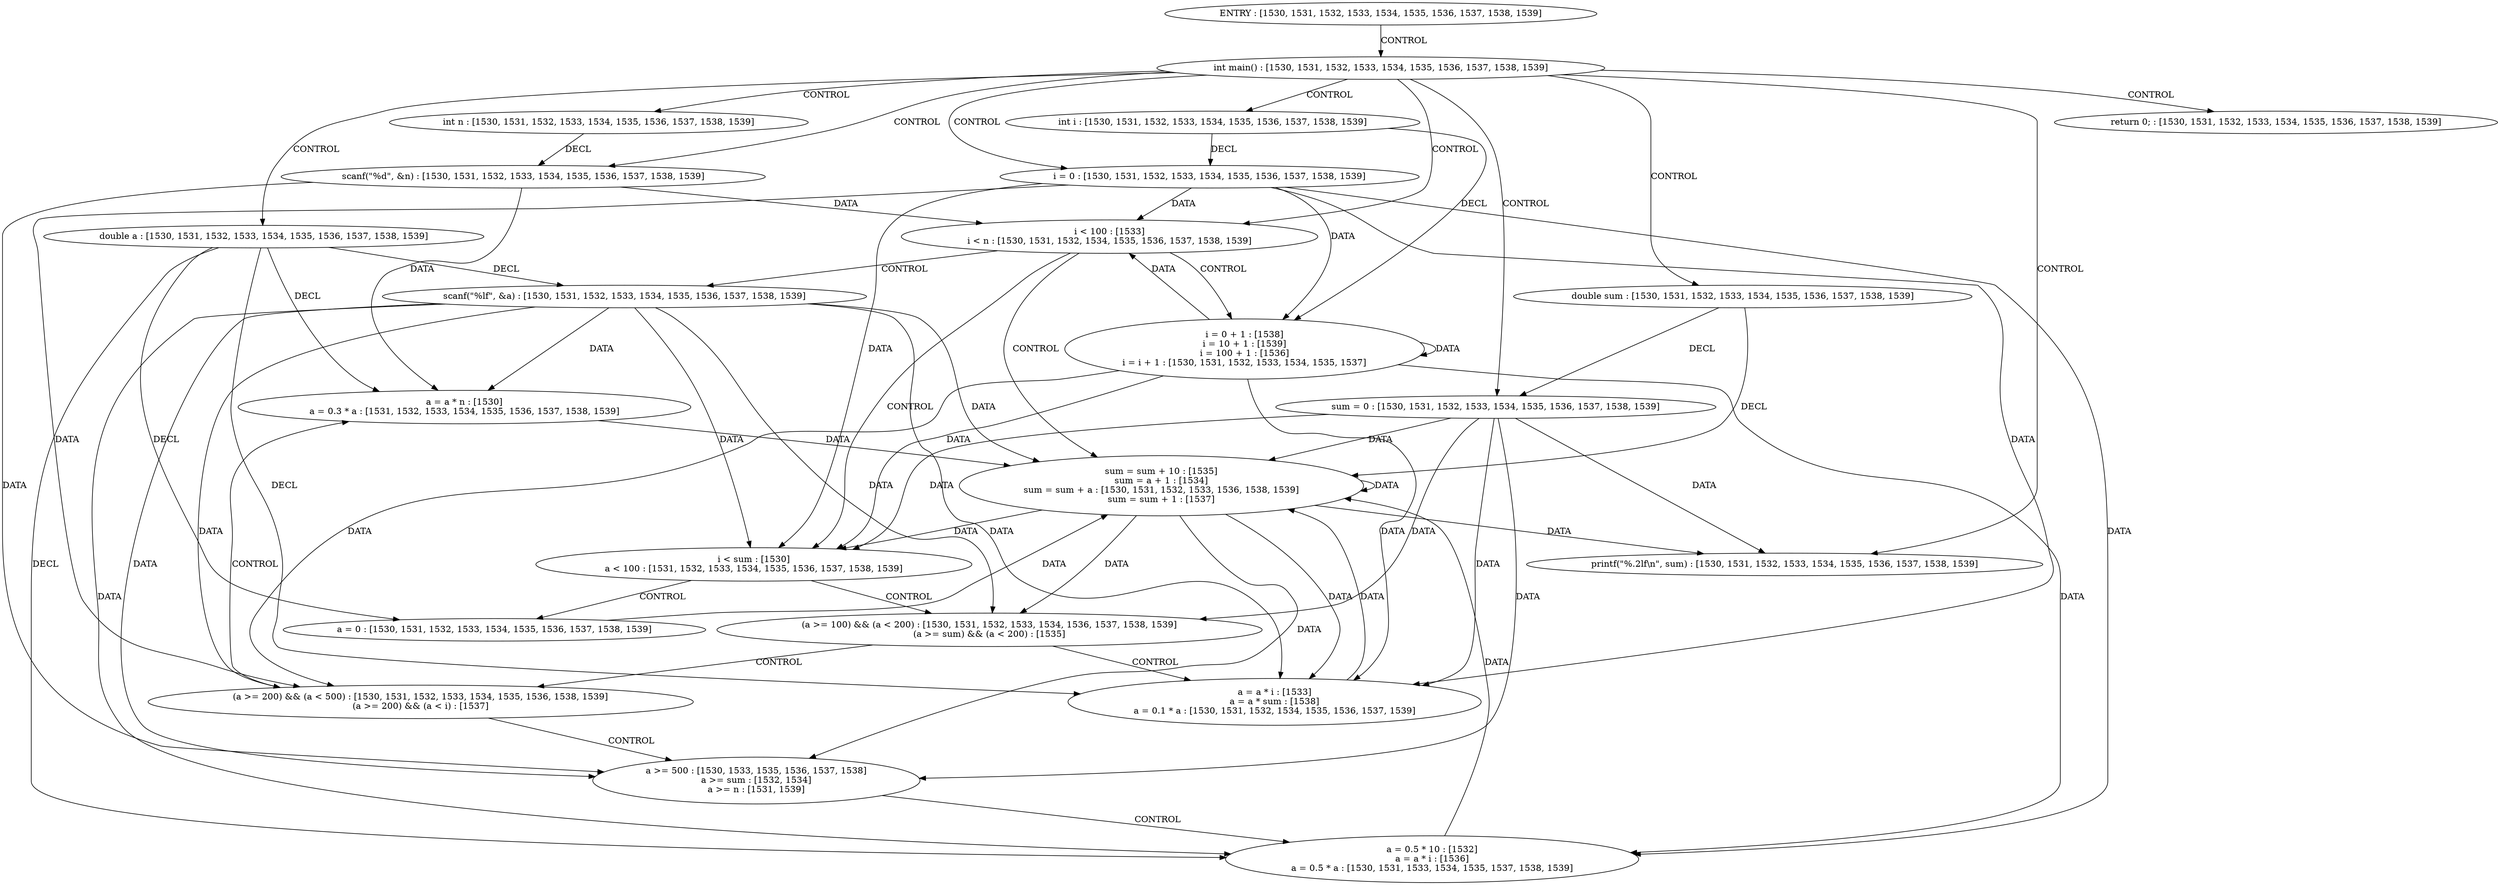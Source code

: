 digraph G {
  1 [ label="scanf(\"%d\", &n) : [1530, 1531, 1532, 1533, 1534, 1535, 1536, 1537, 1538, 1539]
" ];
  2 [ label="scanf(\"%lf\", &a) : [1530, 1531, 1532, 1533, 1534, 1535, 1536, 1537, 1538, 1539]
" ];
  3 [ label="printf(\"%.2lf\\n\", sum) : [1530, 1531, 1532, 1533, 1534, 1535, 1536, 1537, 1538, 1539]
" ];
  4 [ label="ENTRY : [1530, 1531, 1532, 1533, 1534, 1535, 1536, 1537, 1538, 1539]
" ];
  5 [ label="int i : [1530, 1531, 1532, 1533, 1534, 1535, 1536, 1537, 1538, 1539]
" ];
  6 [ label="double a : [1530, 1531, 1532, 1533, 1534, 1535, 1536, 1537, 1538, 1539]
" ];
  7 [ label="int n : [1530, 1531, 1532, 1533, 1534, 1535, 1536, 1537, 1538, 1539]
" ];
  8 [ label="double sum : [1530, 1531, 1532, 1533, 1534, 1535, 1536, 1537, 1538, 1539]
" ];
  9 [ label="a = 0 : [1530, 1531, 1532, 1533, 1534, 1535, 1536, 1537, 1538, 1539]
" ];
  10 [ label="i = 0 + 1 : [1538]
i = 10 + 1 : [1539]
i = 100 + 1 : [1536]
i = i + 1 : [1530, 1531, 1532, 1533, 1534, 1535, 1537]
" ];
  11 [ label="sum = 0 : [1530, 1531, 1532, 1533, 1534, 1535, 1536, 1537, 1538, 1539]
" ];
  12 [ label="i = 0 : [1530, 1531, 1532, 1533, 1534, 1535, 1536, 1537, 1538, 1539]
" ];
  13 [ label="a = a * i : [1533]
a = a * sum : [1538]
a = 0.1 * a : [1530, 1531, 1532, 1534, 1535, 1536, 1537, 1539]
" ];
  14 [ label="sum = sum + 10 : [1535]
sum = a + 1 : [1534]
sum = sum + a : [1530, 1531, 1532, 1533, 1536, 1538, 1539]
sum = sum + 1 : [1537]
" ];
  15 [ label="a = a * n : [1530]
a = 0.3 * a : [1531, 1532, 1533, 1534, 1535, 1536, 1537, 1538, 1539]
" ];
  16 [ label="a = 0.5 * 10 : [1532]
a = a * i : [1536]
a = 0.5 * a : [1530, 1531, 1533, 1534, 1535, 1537, 1538, 1539]
" ];
  17 [ label="i < 100 : [1533]
i < n : [1530, 1531, 1532, 1534, 1535, 1536, 1537, 1538, 1539]
" ];
  18 [ label="(a >= 200) && (a < 500) : [1530, 1531, 1532, 1533, 1534, 1535, 1536, 1538, 1539]
(a >= 200) && (a < i) : [1537]
" ];
  19 [ label="a >= 500 : [1530, 1533, 1535, 1536, 1537, 1538]
a >= sum : [1532, 1534]
a >= n : [1531, 1539]
" ];
  20 [ label="int main() : [1530, 1531, 1532, 1533, 1534, 1535, 1536, 1537, 1538, 1539]
" ];
  21 [ label="i < sum : [1530]
a < 100 : [1531, 1532, 1533, 1534, 1535, 1536, 1537, 1538, 1539]
" ];
  22 [ label="return 0; : [1530, 1531, 1532, 1533, 1534, 1535, 1536, 1537, 1538, 1539]
" ];
  23 [ label="(a >= 100) && (a < 200) : [1530, 1531, 1532, 1533, 1534, 1536, 1537, 1538, 1539]
(a >= sum) && (a < 200) : [1535]
" ];
  4 -> 20 [ label="CONTROL" ];
  20 -> 5 [ label="CONTROL" ];
  20 -> 7 [ label="CONTROL" ];
  20 -> 6 [ label="CONTROL" ];
  20 -> 8 [ label="CONTROL" ];
  20 -> 11 [ label="CONTROL" ];
  20 -> 1 [ label="CONTROL" ];
  20 -> 12 [ label="CONTROL" ];
  20 -> 17 [ label="CONTROL" ];
  20 -> 3 [ label="CONTROL" ];
  20 -> 22 [ label="CONTROL" ];
  17 -> 2 [ label="CONTROL" ];
  17 -> 21 [ label="CONTROL" ];
  17 -> 14 [ label="CONTROL" ];
  17 -> 10 [ label="CONTROL" ];
  21 -> 9 [ label="CONTROL" ];
  21 -> 23 [ label="CONTROL" ];
  23 -> 13 [ label="CONTROL" ];
  23 -> 18 [ label="CONTROL" ];
  18 -> 15 [ label="CONTROL" ];
  18 -> 19 [ label="CONTROL" ];
  19 -> 16 [ label="CONTROL" ];
  11 -> 13 [ label="DATA" ];
  11 -> 14 [ label="DATA" ];
  11 -> 3 [ label="DATA" ];
  1 -> 17 [ label="DATA" ];
  12 -> 17 [ label="DATA" ];
  2 -> 21 [ label="DATA" ];
  2 -> 23 [ label="DATA" ];
  2 -> 13 [ label="DATA" ];
  2 -> 18 [ label="DATA" ];
  2 -> 15 [ label="DATA" ];
  2 -> 19 [ label="DATA" ];
  2 -> 16 [ label="DATA" ];
  2 -> 14 [ label="DATA" ];
  9 -> 14 [ label="DATA" ];
  13 -> 14 [ label="DATA" ];
  15 -> 14 [ label="DATA" ];
  16 -> 14 [ label="DATA" ];
  14 -> 13 [ label="DATA" ];
  14 -> 14 [ label="DATA" ];
  14 -> 3 [ label="DATA" ];
  10 -> 17 [ label="DATA" ];
  5 -> 12 [ label="DECL" ];
  5 -> 10 [ label="DECL" ];
  7 -> 1 [ label="DECL" ];
  6 -> 15 [ label="DECL" ];
  6 -> 13 [ label="DECL" ];
  6 -> 2 [ label="DECL" ];
  6 -> 16 [ label="DECL" ];
  6 -> 9 [ label="DECL" ];
  8 -> 11 [ label="DECL" ];
  8 -> 14 [ label="DECL" ];
  1 -> 19 [ label="DATA" ];
  12 -> 18 [ label="DATA" ];
  12 -> 10 [ label="DATA" ];
  10 -> 18 [ label="DATA" ];
  10 -> 10 [ label="DATA" ];
  11 -> 19 [ label="DATA" ];
  14 -> 19 [ label="DATA" ];
  12 -> 13 [ label="DATA" ];
  10 -> 13 [ label="DATA" ];
  12 -> 16 [ label="DATA" ];
  10 -> 16 [ label="DATA" ];
  11 -> 21 [ label="DATA" ];
  1 -> 15 [ label="DATA" ];
  12 -> 21 [ label="DATA" ];
  14 -> 21 [ label="DATA" ];
  10 -> 21 [ label="DATA" ];
  11 -> 23 [ label="DATA" ];
  14 -> 23 [ label="DATA" ];
}
